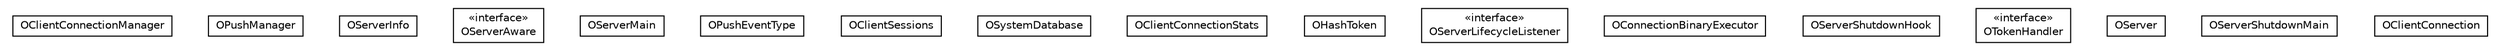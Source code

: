#!/usr/local/bin/dot
#
# Class diagram 
# Generated by UMLGraph version R5_6-24-gf6e263 (http://www.umlgraph.org/)
#

digraph G {
	edge [fontname="Helvetica",fontsize=10,labelfontname="Helvetica",labelfontsize=10];
	node [fontname="Helvetica",fontsize=10,shape=plaintext];
	nodesep=0.25;
	ranksep=0.5;
	// com.orientechnologies.orient.server.OClientConnectionManager
	c513506 [label=<<table title="com.orientechnologies.orient.server.OClientConnectionManager" border="0" cellborder="1" cellspacing="0" cellpadding="2" port="p" href="./OClientConnectionManager.html">
		<tr><td><table border="0" cellspacing="0" cellpadding="1">
<tr><td align="center" balign="center"> OClientConnectionManager </td></tr>
		</table></td></tr>
		</table>>, URL="./OClientConnectionManager.html", fontname="Helvetica", fontcolor="black", fontsize=10.0];
	// com.orientechnologies.orient.server.OPushManager
	c513507 [label=<<table title="com.orientechnologies.orient.server.OPushManager" border="0" cellborder="1" cellspacing="0" cellpadding="2" port="p" href="./OPushManager.html">
		<tr><td><table border="0" cellspacing="0" cellpadding="1">
<tr><td align="center" balign="center"> OPushManager </td></tr>
		</table></td></tr>
		</table>>, URL="./OPushManager.html", fontname="Helvetica", fontcolor="black", fontsize=10.0];
	// com.orientechnologies.orient.server.OServerInfo
	c513508 [label=<<table title="com.orientechnologies.orient.server.OServerInfo" border="0" cellborder="1" cellspacing="0" cellpadding="2" port="p" href="./OServerInfo.html">
		<tr><td><table border="0" cellspacing="0" cellpadding="1">
<tr><td align="center" balign="center"> OServerInfo </td></tr>
		</table></td></tr>
		</table>>, URL="./OServerInfo.html", fontname="Helvetica", fontcolor="black", fontsize=10.0];
	// com.orientechnologies.orient.server.OServerAware
	c513509 [label=<<table title="com.orientechnologies.orient.server.OServerAware" border="0" cellborder="1" cellspacing="0" cellpadding="2" port="p" href="./OServerAware.html">
		<tr><td><table border="0" cellspacing="0" cellpadding="1">
<tr><td align="center" balign="center"> &#171;interface&#187; </td></tr>
<tr><td align="center" balign="center"> OServerAware </td></tr>
		</table></td></tr>
		</table>>, URL="./OServerAware.html", fontname="Helvetica", fontcolor="black", fontsize=10.0];
	// com.orientechnologies.orient.server.OServerMain
	c513510 [label=<<table title="com.orientechnologies.orient.server.OServerMain" border="0" cellborder="1" cellspacing="0" cellpadding="2" port="p" href="./OServerMain.html">
		<tr><td><table border="0" cellspacing="0" cellpadding="1">
<tr><td align="center" balign="center"> OServerMain </td></tr>
		</table></td></tr>
		</table>>, URL="./OServerMain.html", fontname="Helvetica", fontcolor="black", fontsize=10.0];
	// com.orientechnologies.orient.server.OPushEventType
	c513511 [label=<<table title="com.orientechnologies.orient.server.OPushEventType" border="0" cellborder="1" cellspacing="0" cellpadding="2" port="p" href="./OPushEventType.html">
		<tr><td><table border="0" cellspacing="0" cellpadding="1">
<tr><td align="center" balign="center"> OPushEventType </td></tr>
		</table></td></tr>
		</table>>, URL="./OPushEventType.html", fontname="Helvetica", fontcolor="black", fontsize=10.0];
	// com.orientechnologies.orient.server.OClientSessions
	c513512 [label=<<table title="com.orientechnologies.orient.server.OClientSessions" border="0" cellborder="1" cellspacing="0" cellpadding="2" port="p" href="./OClientSessions.html">
		<tr><td><table border="0" cellspacing="0" cellpadding="1">
<tr><td align="center" balign="center"> OClientSessions </td></tr>
		</table></td></tr>
		</table>>, URL="./OClientSessions.html", fontname="Helvetica", fontcolor="black", fontsize=10.0];
	// com.orientechnologies.orient.server.OSystemDatabase
	c513513 [label=<<table title="com.orientechnologies.orient.server.OSystemDatabase" border="0" cellborder="1" cellspacing="0" cellpadding="2" port="p" href="./OSystemDatabase.html">
		<tr><td><table border="0" cellspacing="0" cellpadding="1">
<tr><td align="center" balign="center"> OSystemDatabase </td></tr>
		</table></td></tr>
		</table>>, URL="./OSystemDatabase.html", fontname="Helvetica", fontcolor="black", fontsize=10.0];
	// com.orientechnologies.orient.server.OClientConnectionStats
	c513514 [label=<<table title="com.orientechnologies.orient.server.OClientConnectionStats" border="0" cellborder="1" cellspacing="0" cellpadding="2" port="p" href="./OClientConnectionStats.html">
		<tr><td><table border="0" cellspacing="0" cellpadding="1">
<tr><td align="center" balign="center"> OClientConnectionStats </td></tr>
		</table></td></tr>
		</table>>, URL="./OClientConnectionStats.html", fontname="Helvetica", fontcolor="black", fontsize=10.0];
	// com.orientechnologies.orient.server.OHashToken
	c513515 [label=<<table title="com.orientechnologies.orient.server.OHashToken" border="0" cellborder="1" cellspacing="0" cellpadding="2" port="p" href="./OHashToken.html">
		<tr><td><table border="0" cellspacing="0" cellpadding="1">
<tr><td align="center" balign="center"> OHashToken </td></tr>
		</table></td></tr>
		</table>>, URL="./OHashToken.html", fontname="Helvetica", fontcolor="black", fontsize=10.0];
	// com.orientechnologies.orient.server.OServerLifecycleListener
	c513516 [label=<<table title="com.orientechnologies.orient.server.OServerLifecycleListener" border="0" cellborder="1" cellspacing="0" cellpadding="2" port="p" href="./OServerLifecycleListener.html">
		<tr><td><table border="0" cellspacing="0" cellpadding="1">
<tr><td align="center" balign="center"> &#171;interface&#187; </td></tr>
<tr><td align="center" balign="center"> OServerLifecycleListener </td></tr>
		</table></td></tr>
		</table>>, URL="./OServerLifecycleListener.html", fontname="Helvetica", fontcolor="black", fontsize=10.0];
	// com.orientechnologies.orient.server.OConnectionBinaryExecutor
	c513517 [label=<<table title="com.orientechnologies.orient.server.OConnectionBinaryExecutor" border="0" cellborder="1" cellspacing="0" cellpadding="2" port="p" href="./OConnectionBinaryExecutor.html">
		<tr><td><table border="0" cellspacing="0" cellpadding="1">
<tr><td align="center" balign="center"> OConnectionBinaryExecutor </td></tr>
		</table></td></tr>
		</table>>, URL="./OConnectionBinaryExecutor.html", fontname="Helvetica", fontcolor="black", fontsize=10.0];
	// com.orientechnologies.orient.server.OServerShutdownHook
	c513518 [label=<<table title="com.orientechnologies.orient.server.OServerShutdownHook" border="0" cellborder="1" cellspacing="0" cellpadding="2" port="p" href="./OServerShutdownHook.html">
		<tr><td><table border="0" cellspacing="0" cellpadding="1">
<tr><td align="center" balign="center"> OServerShutdownHook </td></tr>
		</table></td></tr>
		</table>>, URL="./OServerShutdownHook.html", fontname="Helvetica", fontcolor="black", fontsize=10.0];
	// com.orientechnologies.orient.server.OTokenHandler
	c513519 [label=<<table title="com.orientechnologies.orient.server.OTokenHandler" border="0" cellborder="1" cellspacing="0" cellpadding="2" port="p" href="./OTokenHandler.html">
		<tr><td><table border="0" cellspacing="0" cellpadding="1">
<tr><td align="center" balign="center"> &#171;interface&#187; </td></tr>
<tr><td align="center" balign="center"> OTokenHandler </td></tr>
		</table></td></tr>
		</table>>, URL="./OTokenHandler.html", fontname="Helvetica", fontcolor="black", fontsize=10.0];
	// com.orientechnologies.orient.server.OServer
	c513520 [label=<<table title="com.orientechnologies.orient.server.OServer" border="0" cellborder="1" cellspacing="0" cellpadding="2" port="p" href="./OServer.html">
		<tr><td><table border="0" cellspacing="0" cellpadding="1">
<tr><td align="center" balign="center"> OServer </td></tr>
		</table></td></tr>
		</table>>, URL="./OServer.html", fontname="Helvetica", fontcolor="black", fontsize=10.0];
	// com.orientechnologies.orient.server.OServerShutdownMain
	c513521 [label=<<table title="com.orientechnologies.orient.server.OServerShutdownMain" border="0" cellborder="1" cellspacing="0" cellpadding="2" port="p" href="./OServerShutdownMain.html">
		<tr><td><table border="0" cellspacing="0" cellpadding="1">
<tr><td align="center" balign="center"> OServerShutdownMain </td></tr>
		</table></td></tr>
		</table>>, URL="./OServerShutdownMain.html", fontname="Helvetica", fontcolor="black", fontsize=10.0];
	// com.orientechnologies.orient.server.OClientConnection
	c513522 [label=<<table title="com.orientechnologies.orient.server.OClientConnection" border="0" cellborder="1" cellspacing="0" cellpadding="2" port="p" href="./OClientConnection.html">
		<tr><td><table border="0" cellspacing="0" cellpadding="1">
<tr><td align="center" balign="center"> OClientConnection </td></tr>
		</table></td></tr>
		</table>>, URL="./OClientConnection.html", fontname="Helvetica", fontcolor="black", fontsize=10.0];
}

